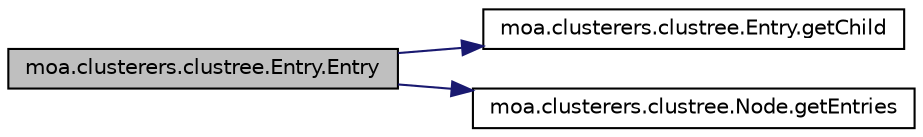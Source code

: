 digraph G
{
  edge [fontname="Helvetica",fontsize="10",labelfontname="Helvetica",labelfontsize="10"];
  node [fontname="Helvetica",fontsize="10",shape=record];
  rankdir=LR;
  Node1 [label="moa.clusterers.clustree.Entry.Entry",height=0.2,width=0.4,color="black", fillcolor="grey75", style="filled" fontcolor="black"];
  Node1 -> Node2 [color="midnightblue",fontsize="10",style="solid",fontname="Helvetica"];
  Node2 [label="moa.clusterers.clustree.Entry.getChild",height=0.2,width=0.4,color="black", fillcolor="white", style="filled",URL="$classmoa_1_1clusterers_1_1clustree_1_1Entry.html#a61f6036ac71f69f1b16546544b8f01ac",tooltip="Return the reference to the child of this Entry to navigate in the tree."];
  Node1 -> Node3 [color="midnightblue",fontsize="10",style="solid",fontname="Helvetica"];
  Node3 [label="moa.clusterers.clustree.Node.getEntries",height=0.2,width=0.4,color="black", fillcolor="white", style="filled",URL="$classmoa_1_1clusterers_1_1clustree_1_1Node.html#abb9b9f7152bcbc9df763bb39f92b4968",tooltip="Return an array with references to the children of this node."];
}
